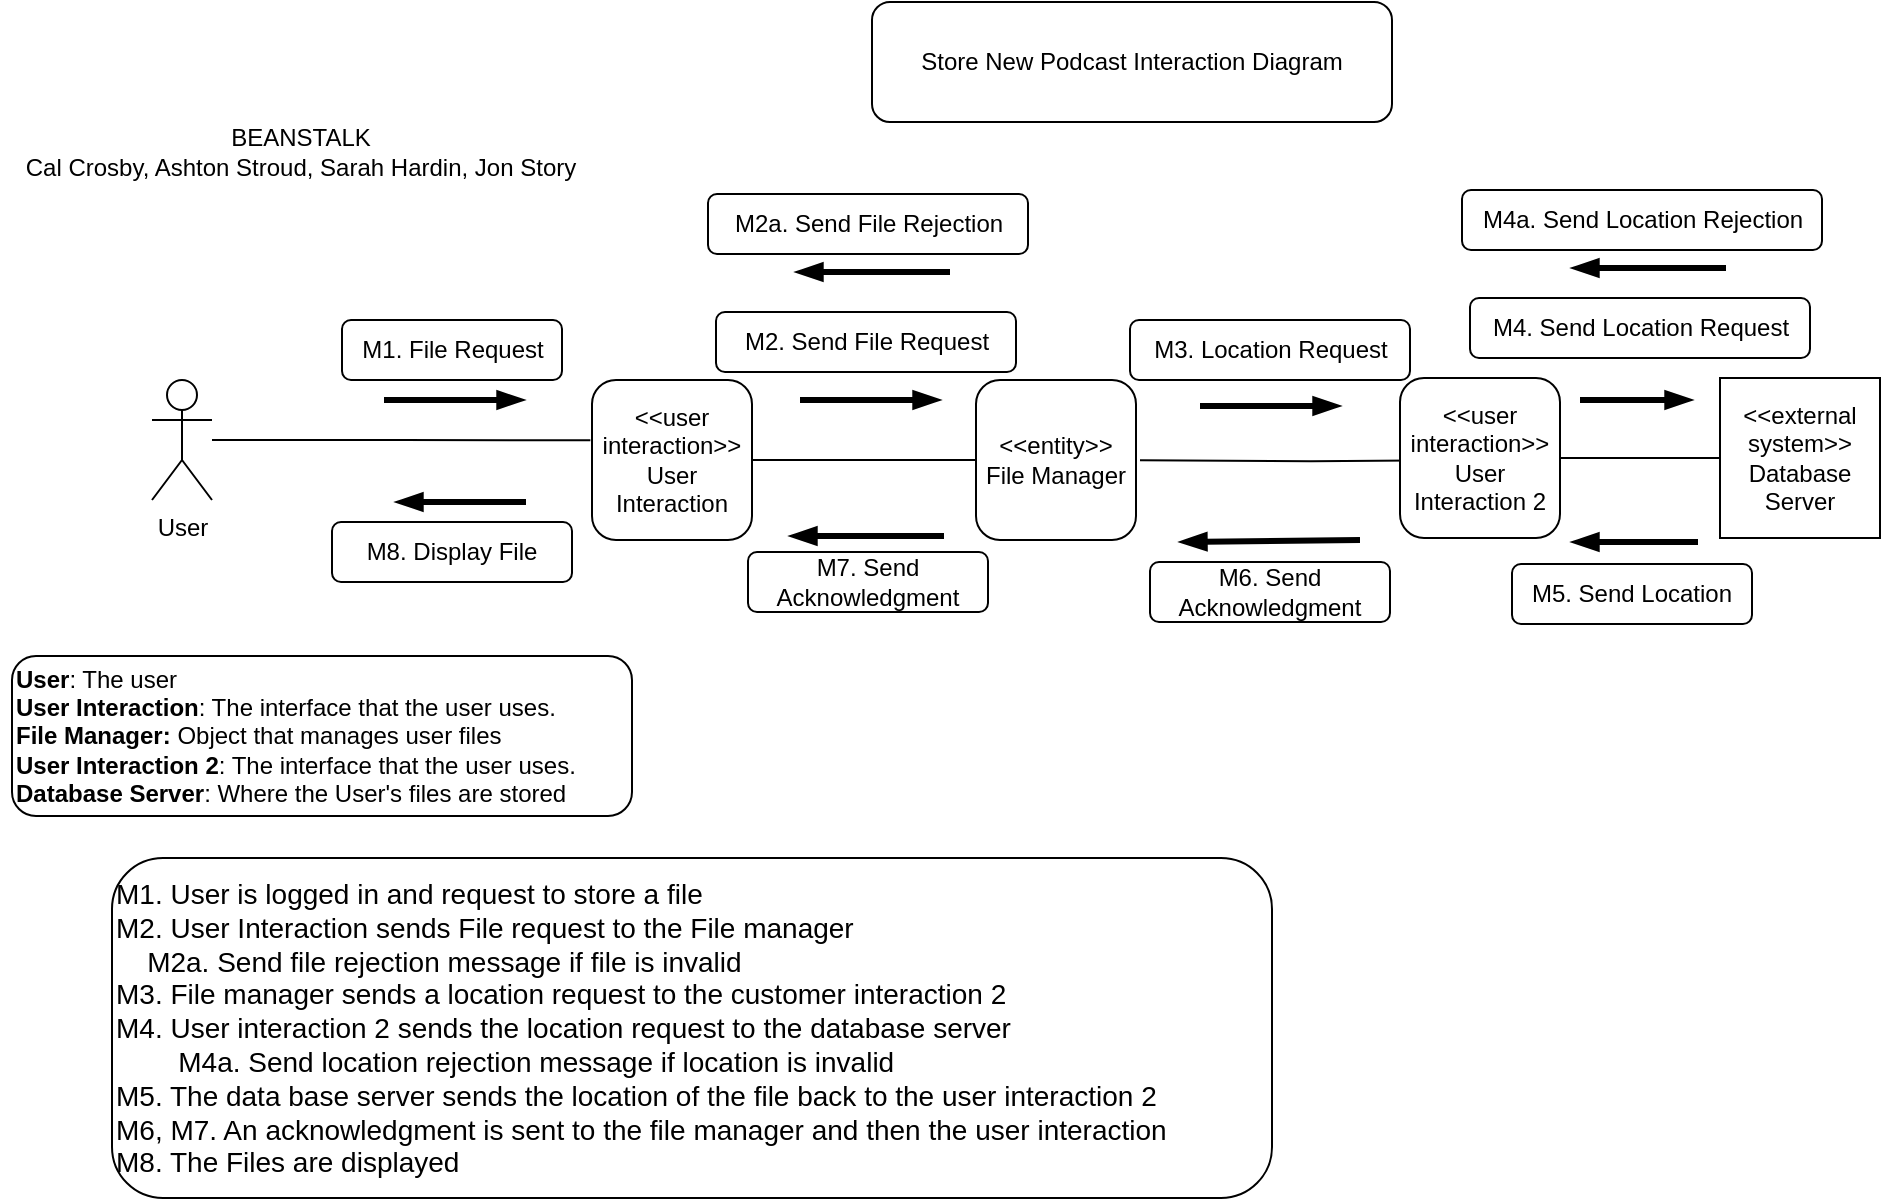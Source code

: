 <mxfile version="22.0.4" type="device">
  <diagram name="Page-1" id="J0iEwaFg-9LSp8t2LMrL">
    <mxGraphModel dx="1010" dy="2215" grid="1" gridSize="10" guides="1" tooltips="1" connect="1" arrows="1" fold="1" page="1" pageScale="1" pageWidth="850" pageHeight="1100" math="0" shadow="0">
      <root>
        <mxCell id="0" />
        <mxCell id="1" parent="0" />
        <mxCell id="J92_ZmVQXBoli9YoHsA_-1" value="User" style="shape=umlActor;verticalLabelPosition=bottom;verticalAlign=top;html=1;outlineConnect=0;" parent="1" vertex="1">
          <mxGeometry x="100" y="25" width="30" height="60" as="geometry" />
        </mxCell>
        <mxCell id="J92_ZmVQXBoli9YoHsA_-2" value="&lt;b&gt;User&lt;/b&gt;: The user&lt;br&gt;&lt;b&gt;User Interaction&lt;/b&gt;: The interface that the user uses.&lt;br&gt;&lt;b style=&quot;border-color: var(--border-color);&quot;&gt;File Manager: &lt;/b&gt;&lt;span style=&quot;border-color: var(--border-color);&quot;&gt;Object that manages user files&lt;br&gt;&lt;b&gt;User Interaction 2&lt;/b&gt;&lt;/span&gt;: The interface that the user uses.&lt;br&gt;&lt;b&gt;Database Server&lt;/b&gt;: Where the User&#39;s files are stored" style="rounded=1;whiteSpace=wrap;html=1;align=left;" parent="1" vertex="1">
          <mxGeometry x="30" y="163" width="310" height="80" as="geometry" />
        </mxCell>
        <mxCell id="J92_ZmVQXBoli9YoHsA_-3" style="edgeStyle=orthogonalEdgeStyle;rounded=0;orthogonalLoop=1;jettySize=auto;html=1;endArrow=none;endFill=0;" parent="1" edge="1">
          <mxGeometry relative="1" as="geometry">
            <mxPoint x="764" y="65" as="targetPoint" />
            <mxPoint x="594" y="65.077" as="sourcePoint" />
          </mxGeometry>
        </mxCell>
        <mxCell id="J92_ZmVQXBoli9YoHsA_-4" value="&amp;lt;&amp;lt;user interaction&amp;gt;&amp;gt;&lt;br&gt;User Interaction" style="whiteSpace=wrap;html=1;aspect=fixed;rounded=1;" parent="1" vertex="1">
          <mxGeometry x="320" y="25" width="80" height="80" as="geometry" />
        </mxCell>
        <mxCell id="J92_ZmVQXBoli9YoHsA_-5" style="edgeStyle=orthogonalEdgeStyle;rounded=0;orthogonalLoop=1;jettySize=auto;html=1;entryX=-0.01;entryY=0.377;entryDx=0;entryDy=0;entryPerimeter=0;startArrow=none;startFill=0;endArrow=none;endFill=0;" parent="1" source="J92_ZmVQXBoli9YoHsA_-1" target="J92_ZmVQXBoli9YoHsA_-4" edge="1">
          <mxGeometry relative="1" as="geometry" />
        </mxCell>
        <mxCell id="J92_ZmVQXBoli9YoHsA_-6" value="M1. File Request" style="text;html=1;align=center;verticalAlign=middle;resizable=0;points=[];autosize=1;strokeColor=default;fillColor=none;rounded=1;" parent="1" vertex="1">
          <mxGeometry x="195" y="-5" width="110" height="30" as="geometry" />
        </mxCell>
        <mxCell id="J92_ZmVQXBoli9YoHsA_-7" value="Store New Podcast Interaction Diagram" style="rounded=1;whiteSpace=wrap;html=1;" parent="1" vertex="1">
          <mxGeometry x="460" y="-164" width="260" height="60" as="geometry" />
        </mxCell>
        <mxCell id="J92_ZmVQXBoli9YoHsA_-8" value="M3. Location Request" style="text;html=1;align=center;verticalAlign=middle;resizable=0;points=[];autosize=1;strokeColor=default;fillColor=none;rounded=1;" parent="1" vertex="1">
          <mxGeometry x="589" y="-5" width="140" height="30" as="geometry" />
        </mxCell>
        <mxCell id="J92_ZmVQXBoli9YoHsA_-10" value="&amp;lt;&amp;lt;user interaction&amp;gt;&amp;gt;&lt;br style=&quot;border-color: var(--border-color);&quot;&gt;User Interaction 2" style="whiteSpace=wrap;html=1;aspect=fixed;rounded=1;" parent="1" vertex="1">
          <mxGeometry x="724" y="24" width="80" height="80" as="geometry" />
        </mxCell>
        <mxCell id="J92_ZmVQXBoli9YoHsA_-11" value="&amp;lt;&amp;lt;external system&amp;gt;&amp;gt;&lt;br&gt;Database Server" style="whiteSpace=wrap;html=1;aspect=fixed;" parent="1" vertex="1">
          <mxGeometry x="884" y="24" width="80" height="80" as="geometry" />
        </mxCell>
        <mxCell id="J92_ZmVQXBoli9YoHsA_-12" value="" style="endArrow=blockThin;html=1;rounded=0;strokeWidth=3;endFill=1;" parent="1" edge="1">
          <mxGeometry width="50" height="50" relative="1" as="geometry">
            <mxPoint x="624" y="38" as="sourcePoint" />
            <mxPoint x="694" y="38" as="targetPoint" />
            <Array as="points">
              <mxPoint x="664" y="38" />
            </Array>
          </mxGeometry>
        </mxCell>
        <mxCell id="J92_ZmVQXBoli9YoHsA_-13" value="" style="endArrow=blockThin;html=1;rounded=0;strokeWidth=3;endFill=1;" parent="1" edge="1">
          <mxGeometry width="50" height="50" relative="1" as="geometry">
            <mxPoint x="216" y="35" as="sourcePoint" />
            <mxPoint x="286" y="35" as="targetPoint" />
            <Array as="points">
              <mxPoint x="256" y="35" />
            </Array>
          </mxGeometry>
        </mxCell>
        <mxCell id="J92_ZmVQXBoli9YoHsA_-18" value="M6. Send Acknowledgment" style="rounded=1;whiteSpace=wrap;html=1;" parent="1" vertex="1">
          <mxGeometry x="599" y="116" width="120" height="30" as="geometry" />
        </mxCell>
        <mxCell id="J92_ZmVQXBoli9YoHsA_-19" value="" style="endArrow=blockThin;html=1;rounded=0;strokeWidth=3;endFill=1;entryX=0.25;entryY=1;entryDx=0;entryDy=0;" parent="1" edge="1">
          <mxGeometry width="50" height="50" relative="1" as="geometry">
            <mxPoint x="704" y="105" as="sourcePoint" />
            <mxPoint x="614" y="106" as="targetPoint" />
            <Array as="points" />
          </mxGeometry>
        </mxCell>
        <mxCell id="J92_ZmVQXBoli9YoHsA_-20" value="M8. Display File" style="rounded=1;whiteSpace=wrap;html=1;" parent="1" vertex="1">
          <mxGeometry x="190" y="96" width="120" height="30" as="geometry" />
        </mxCell>
        <mxCell id="J92_ZmVQXBoli9YoHsA_-21" value="" style="endArrow=blockThin;html=1;rounded=0;strokeWidth=3;endFill=1;entryX=0.25;entryY=1;entryDx=0;entryDy=0;" parent="1" edge="1">
          <mxGeometry width="50" height="50" relative="1" as="geometry">
            <mxPoint x="287" y="86" as="sourcePoint" />
            <mxPoint x="222" y="86" as="targetPoint" />
            <Array as="points" />
          </mxGeometry>
        </mxCell>
        <mxCell id="J92_ZmVQXBoli9YoHsA_-22" value="&lt;font style=&quot;font-size: 14px;&quot;&gt;M1. User is logged in and request to store a file&lt;br&gt;M2. User Interaction sends File request to the File manager&lt;br&gt;&lt;span style=&quot;&quot;&gt;&lt;span style=&quot;white-space: pre;&quot;&gt;&amp;nbsp;&amp;nbsp;&amp;nbsp;&amp;nbsp;&lt;/span&gt;&lt;/span&gt;M2a. Send file rejection message if file is invalid&lt;br&gt;M3. File manager sends a location request to the customer interaction 2&lt;br&gt;M4. User interaction 2 sends the location request to the database server&lt;br&gt;&lt;span style=&quot;white-space: pre;&quot;&gt;&#x9;&lt;/span&gt;M4a. Send location rejection message if location is invalid&lt;br style=&quot;border-color: var(--border-color);&quot;&gt;M5. The data base server sends the location of the file back to the user interaction 2&lt;br&gt;M6, M7. An acknowledgment is sent to the file manager and then the user interaction&lt;br&gt;M8. The Files are displayed&lt;br&gt;&lt;/font&gt;" style="rounded=1;whiteSpace=wrap;html=1;align=left;" parent="1" vertex="1">
          <mxGeometry x="80" y="264" width="580" height="170" as="geometry" />
        </mxCell>
        <mxCell id="J92_ZmVQXBoli9YoHsA_-25" value="&amp;lt;&amp;lt;entity&amp;gt;&amp;gt;&lt;br&gt;File Manager" style="whiteSpace=wrap;html=1;aspect=fixed;rounded=1;" parent="1" vertex="1">
          <mxGeometry x="512" y="25" width="80" height="80" as="geometry" />
        </mxCell>
        <mxCell id="J92_ZmVQXBoli9YoHsA_-26" value="" style="endArrow=none;html=1;rounded=0;exitX=1;exitY=0.5;exitDx=0;exitDy=0;entryX=0;entryY=0.5;entryDx=0;entryDy=0;" parent="1" source="J92_ZmVQXBoli9YoHsA_-4" target="J92_ZmVQXBoli9YoHsA_-25" edge="1">
          <mxGeometry width="50" height="50" relative="1" as="geometry">
            <mxPoint x="510" y="235" as="sourcePoint" />
            <mxPoint x="560" y="185" as="targetPoint" />
          </mxGeometry>
        </mxCell>
        <mxCell id="J92_ZmVQXBoli9YoHsA_-27" value="" style="endArrow=blockThin;html=1;rounded=0;strokeWidth=3;endFill=1;" parent="1" edge="1">
          <mxGeometry width="50" height="50" relative="1" as="geometry">
            <mxPoint x="496" y="103" as="sourcePoint" />
            <mxPoint x="419" y="103" as="targetPoint" />
            <Array as="points" />
          </mxGeometry>
        </mxCell>
        <mxCell id="J92_ZmVQXBoli9YoHsA_-28" value="" style="endArrow=blockThin;html=1;rounded=0;strokeWidth=3;endFill=1;" parent="1" edge="1">
          <mxGeometry width="50" height="50" relative="1" as="geometry">
            <mxPoint x="424" y="35" as="sourcePoint" />
            <mxPoint x="494" y="35" as="targetPoint" />
            <Array as="points">
              <mxPoint x="464" y="35" />
            </Array>
          </mxGeometry>
        </mxCell>
        <mxCell id="J92_ZmVQXBoli9YoHsA_-29" value="M2. Send File Request" style="text;html=1;align=center;verticalAlign=middle;resizable=0;points=[];autosize=1;strokeColor=default;fillColor=none;rounded=1;" parent="1" vertex="1">
          <mxGeometry x="382" y="-9" width="150" height="30" as="geometry" />
        </mxCell>
        <mxCell id="J92_ZmVQXBoli9YoHsA_-30" style="edgeStyle=orthogonalEdgeStyle;rounded=0;orthogonalLoop=1;jettySize=auto;html=1;endArrow=none;endFill=0;exitX=1;exitY=0.5;exitDx=0;exitDy=0;entryX=0;entryY=0.5;entryDx=0;entryDy=0;" parent="1" source="J92_ZmVQXBoli9YoHsA_-10" target="J92_ZmVQXBoli9YoHsA_-11" edge="1">
          <mxGeometry relative="1" as="geometry">
            <mxPoint x="884" y="66" as="targetPoint" />
            <mxPoint x="752" y="66.077" as="sourcePoint" />
          </mxGeometry>
        </mxCell>
        <mxCell id="J92_ZmVQXBoli9YoHsA_-31" value="M4. Send Location Request" style="text;html=1;align=center;verticalAlign=middle;resizable=0;points=[];autosize=1;strokeColor=default;fillColor=none;rounded=1;" parent="1" vertex="1">
          <mxGeometry x="759" y="-16" width="170" height="30" as="geometry" />
        </mxCell>
        <mxCell id="J92_ZmVQXBoli9YoHsA_-33" value="" style="endArrow=blockThin;html=1;rounded=0;strokeWidth=3;endFill=1;" parent="1" edge="1">
          <mxGeometry width="50" height="50" relative="1" as="geometry">
            <mxPoint x="814" y="35" as="sourcePoint" />
            <mxPoint x="870" y="35" as="targetPoint" />
            <Array as="points">
              <mxPoint x="854" y="35" />
            </Array>
          </mxGeometry>
        </mxCell>
        <mxCell id="J92_ZmVQXBoli9YoHsA_-34" value="M5. Send Location" style="rounded=1;whiteSpace=wrap;html=1;" parent="1" vertex="1">
          <mxGeometry x="780" y="117" width="120" height="30" as="geometry" />
        </mxCell>
        <mxCell id="J92_ZmVQXBoli9YoHsA_-35" value="" style="endArrow=blockThin;html=1;rounded=0;strokeWidth=3;endFill=1;" parent="1" edge="1">
          <mxGeometry width="50" height="50" relative="1" as="geometry">
            <mxPoint x="873" y="106" as="sourcePoint" />
            <mxPoint x="810" y="106" as="targetPoint" />
            <Array as="points" />
          </mxGeometry>
        </mxCell>
        <mxCell id="J92_ZmVQXBoli9YoHsA_-37" value="M7. Send Acknowledgment" style="rounded=1;whiteSpace=wrap;html=1;" parent="1" vertex="1">
          <mxGeometry x="398" y="111" width="120" height="30" as="geometry" />
        </mxCell>
        <mxCell id="J92_ZmVQXBoli9YoHsA_-38" value="" style="endArrow=blockThin;html=1;rounded=0;strokeWidth=3;endFill=1;" parent="1" edge="1">
          <mxGeometry width="50" height="50" relative="1" as="geometry">
            <mxPoint x="499" y="-29" as="sourcePoint" />
            <mxPoint x="422" y="-29" as="targetPoint" />
            <Array as="points" />
          </mxGeometry>
        </mxCell>
        <mxCell id="J92_ZmVQXBoli9YoHsA_-40" value="M2a. Send File Rejection" style="text;html=1;align=center;verticalAlign=middle;resizable=0;points=[];autosize=1;strokeColor=default;fillColor=none;rounded=1;" parent="1" vertex="1">
          <mxGeometry x="378" y="-68" width="160" height="30" as="geometry" />
        </mxCell>
        <mxCell id="J92_ZmVQXBoli9YoHsA_-42" value="" style="endArrow=blockThin;html=1;rounded=0;strokeWidth=3;endFill=1;" parent="1" edge="1">
          <mxGeometry width="50" height="50" relative="1" as="geometry">
            <mxPoint x="887" y="-31" as="sourcePoint" />
            <mxPoint x="810" y="-31" as="targetPoint" />
            <Array as="points" />
          </mxGeometry>
        </mxCell>
        <mxCell id="J92_ZmVQXBoli9YoHsA_-43" value="M4a. Send Location Rejection" style="text;html=1;align=center;verticalAlign=middle;resizable=0;points=[];autosize=1;strokeColor=default;fillColor=none;rounded=1;" parent="1" vertex="1">
          <mxGeometry x="755" y="-70" width="180" height="30" as="geometry" />
        </mxCell>
        <mxCell id="J92_ZmVQXBoli9YoHsA_-46" value="BEANSTALK&lt;br&gt;Cal Crosby, Ashton Stroud, Sarah Hardin, Jon Story" style="text;html=1;align=center;verticalAlign=middle;resizable=0;points=[];autosize=1;strokeColor=none;fillColor=none;" parent="1" vertex="1">
          <mxGeometry x="24" y="-109" width="300" height="40" as="geometry" />
        </mxCell>
      </root>
    </mxGraphModel>
  </diagram>
</mxfile>
